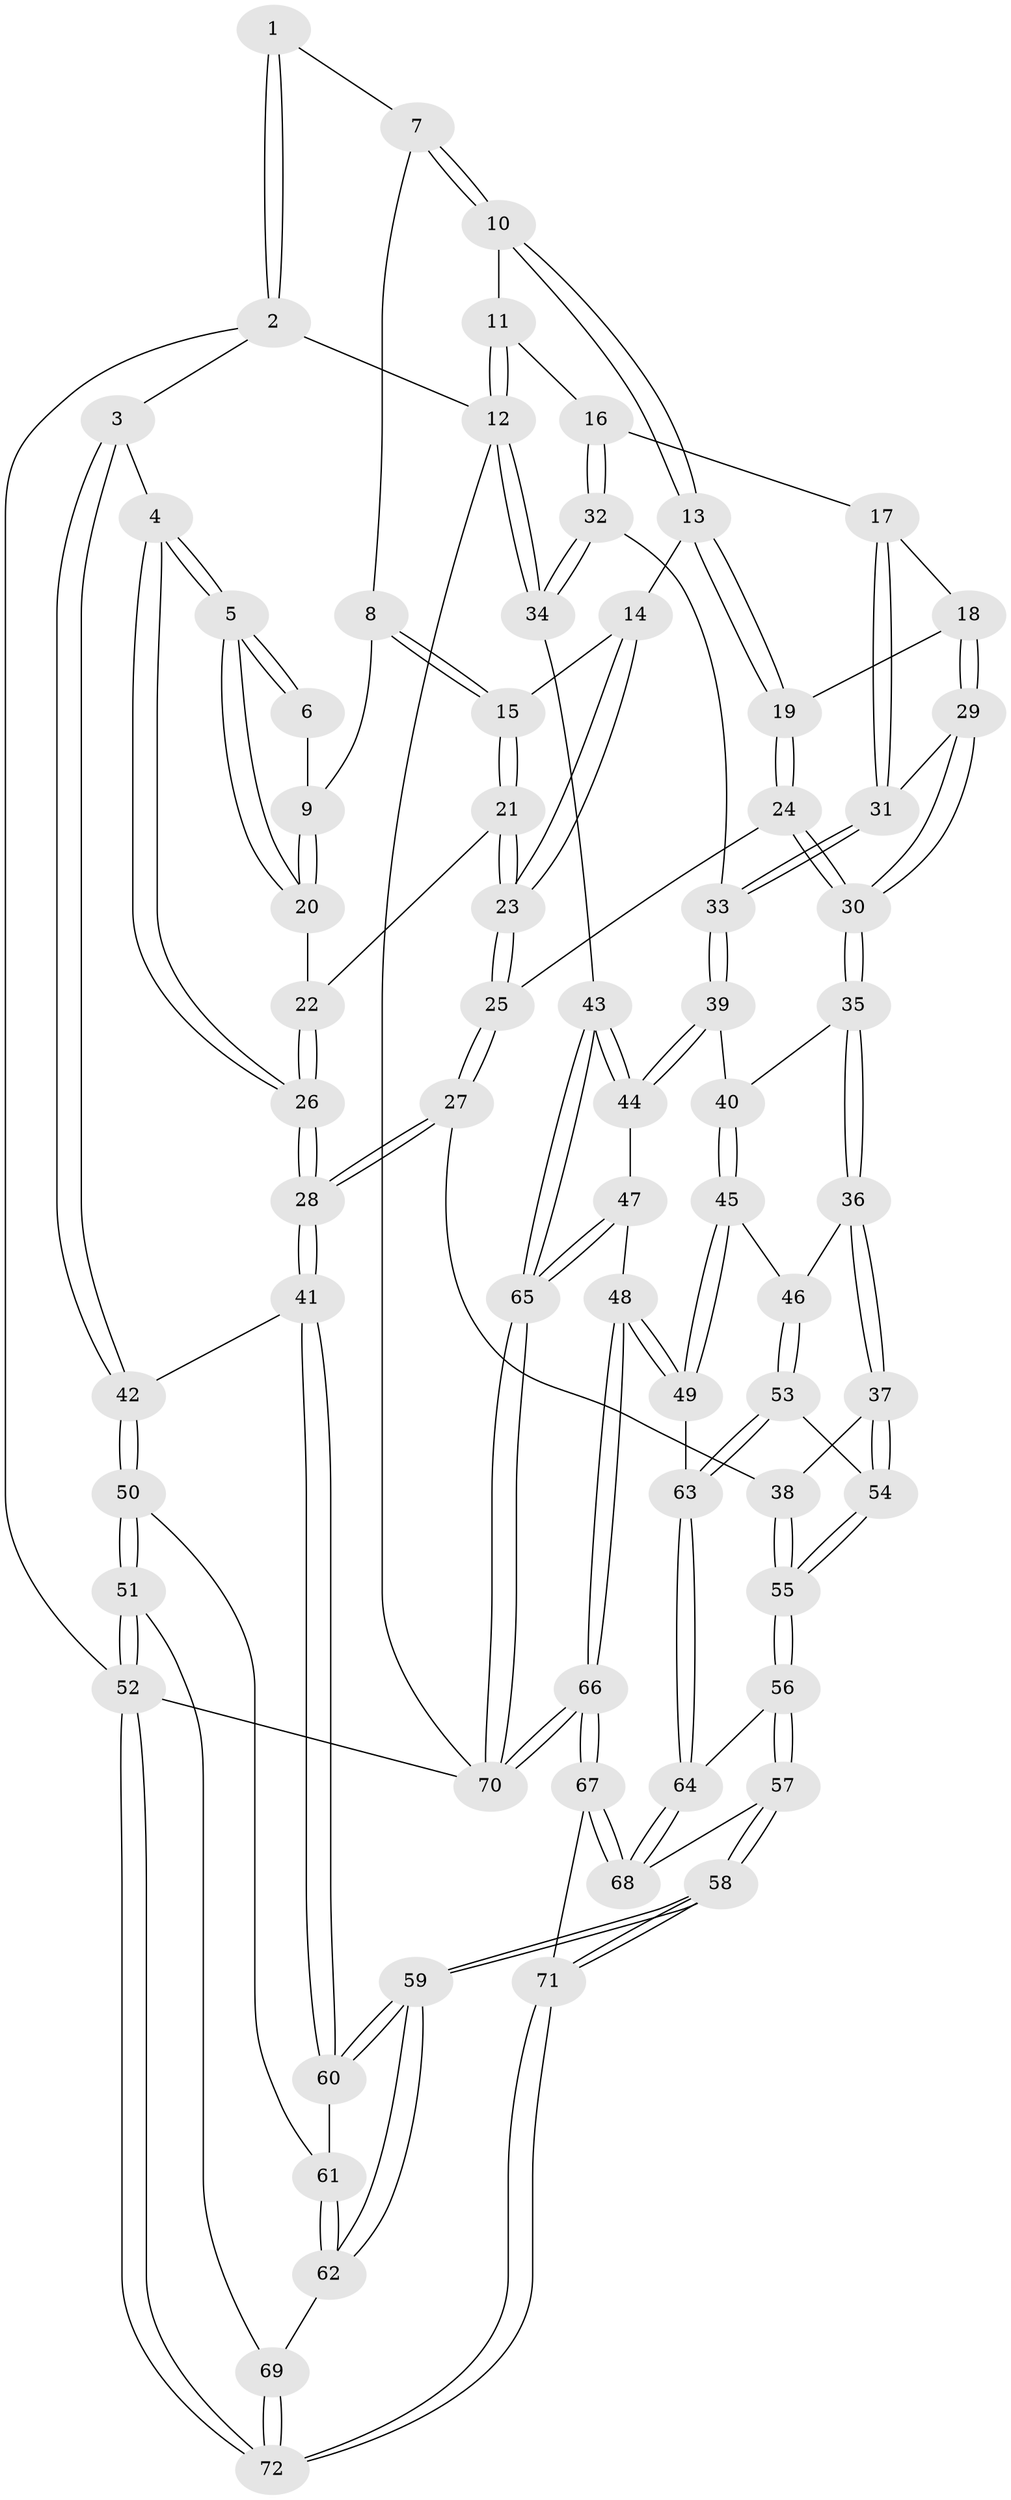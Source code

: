// Generated by graph-tools (version 1.1) at 2025/38/03/09/25 02:38:22]
// undirected, 72 vertices, 177 edges
graph export_dot {
graph [start="1"]
  node [color=gray90,style=filled];
  1 [pos="+0.30999662294893604+0"];
  2 [pos="+0+0"];
  3 [pos="+0+0.07415872108498545"];
  4 [pos="+0.13300028012228712+0.1718857654695389"];
  5 [pos="+0.15100945132249083+0.16747615630339938"];
  6 [pos="+0.2955639976142313+0"];
  7 [pos="+0.5956435157632382+0"];
  8 [pos="+0.34660804654873406+0.09925748905767208"];
  9 [pos="+0.3399417515537693+0.10044554952754392"];
  10 [pos="+0.6178080462365465+0"];
  11 [pos="+0.8007824124566948+0"];
  12 [pos="+1+0"];
  13 [pos="+0.6033084406475906+0.046257298538527385"];
  14 [pos="+0.4850713616209231+0.13536110305934307"];
  15 [pos="+0.41959831168085004+0.14045616614891537"];
  16 [pos="+0.8938528198602341+0.2232465748775323"];
  17 [pos="+0.8892310391287224+0.2239619929262077"];
  18 [pos="+0.6769921136647803+0.22259616891579093"];
  19 [pos="+0.6588351559975691+0.2122353224255405"];
  20 [pos="+0.28033356182691216+0.16014726774957047"];
  21 [pos="+0.3763120056739209+0.21263144199256007"];
  22 [pos="+0.3452827682346422+0.21869438973052582"];
  23 [pos="+0.4517927309626872+0.23908953969450314"];
  24 [pos="+0.5093854502342045+0.3499641726187526"];
  25 [pos="+0.5002801140847379+0.35419974427291895"];
  26 [pos="+0.33391826123978013+0.47979286416645167"];
  27 [pos="+0.3697824467032448+0.5103354117794436"];
  28 [pos="+0.34496287817062904+0.5106420023428921"];
  29 [pos="+0.7334583390057268+0.4160720507223153"];
  30 [pos="+0.7136470098201659+0.44025262285544425"];
  31 [pos="+0.7400630021787171+0.41526624638217563"];
  32 [pos="+1+0.3460924937850027"];
  33 [pos="+0.9396954184653743+0.43872352830255695"];
  34 [pos="+1+0.3476415795614219"];
  35 [pos="+0.6920528995468933+0.5169814999444808"];
  36 [pos="+0.6043507767257151+0.5706700857715209"];
  37 [pos="+0.5072818461410099+0.5556346842613629"];
  38 [pos="+0.3940720723583832+0.5261651913775491"];
  39 [pos="+0.8372225647578051+0.5799743144671328"];
  40 [pos="+0.8068866425459386+0.5853012650077735"];
  41 [pos="+0.33006467227186703+0.5199648319936298"];
  42 [pos="+0+0.4136349263144562"];
  43 [pos="+1+0.6569371475050474"];
  44 [pos="+0.8740715441594522+0.6214210319874095"];
  45 [pos="+0.7382633677305412+0.7391337203352687"];
  46 [pos="+0.6100575560329199+0.5826553300649081"];
  47 [pos="+0.8854148737325538+0.778946242642427"];
  48 [pos="+0.8286432374056921+0.8123782473528192"];
  49 [pos="+0.7440124950127619+0.7795942395123022"];
  50 [pos="+0+0.6507355923493955"];
  51 [pos="+0+0.8119175477709792"];
  52 [pos="+0+1"];
  53 [pos="+0.5925881798151967+0.7818768192703628"];
  54 [pos="+0.5834904064836822+0.7850081534739681"];
  55 [pos="+0.5072895691505998+0.8275423588415247"];
  56 [pos="+0.5046285126756592+0.8333725188919134"];
  57 [pos="+0.442839039971238+0.9026107008564853"];
  58 [pos="+0.38314817261949985+0.9522329505788937"];
  59 [pos="+0.2949348214425344+0.8401090054683068"];
  60 [pos="+0.2850604215515789+0.6042781078296209"];
  61 [pos="+0.08116956074856624+0.7087600308811993"];
  62 [pos="+0.13038858864979125+0.850671087336422"];
  63 [pos="+0.7373560541123683+0.7829757007335397"];
  64 [pos="+0.664345940820669+0.9266540066810852"];
  65 [pos="+1+0.7284834354994525"];
  66 [pos="+0.9258648967042789+1"];
  67 [pos="+0.7466040815097501+1"];
  68 [pos="+0.6669448741534592+0.974124270175754"];
  69 [pos="+0.11307176299169112+0.8748553189492615"];
  70 [pos="+1+1"];
  71 [pos="+0.35679765986563566+1"];
  72 [pos="+0.055625303680675794+1"];
  1 -- 2;
  1 -- 2;
  1 -- 7;
  2 -- 3;
  2 -- 12;
  2 -- 52;
  3 -- 4;
  3 -- 42;
  3 -- 42;
  4 -- 5;
  4 -- 5;
  4 -- 26;
  4 -- 26;
  5 -- 6;
  5 -- 6;
  5 -- 20;
  5 -- 20;
  6 -- 9;
  7 -- 8;
  7 -- 10;
  7 -- 10;
  8 -- 9;
  8 -- 15;
  8 -- 15;
  9 -- 20;
  9 -- 20;
  10 -- 11;
  10 -- 13;
  10 -- 13;
  11 -- 12;
  11 -- 12;
  11 -- 16;
  12 -- 34;
  12 -- 34;
  12 -- 70;
  13 -- 14;
  13 -- 19;
  13 -- 19;
  14 -- 15;
  14 -- 23;
  14 -- 23;
  15 -- 21;
  15 -- 21;
  16 -- 17;
  16 -- 32;
  16 -- 32;
  17 -- 18;
  17 -- 31;
  17 -- 31;
  18 -- 19;
  18 -- 29;
  18 -- 29;
  19 -- 24;
  19 -- 24;
  20 -- 22;
  21 -- 22;
  21 -- 23;
  21 -- 23;
  22 -- 26;
  22 -- 26;
  23 -- 25;
  23 -- 25;
  24 -- 25;
  24 -- 30;
  24 -- 30;
  25 -- 27;
  25 -- 27;
  26 -- 28;
  26 -- 28;
  27 -- 28;
  27 -- 28;
  27 -- 38;
  28 -- 41;
  28 -- 41;
  29 -- 30;
  29 -- 30;
  29 -- 31;
  30 -- 35;
  30 -- 35;
  31 -- 33;
  31 -- 33;
  32 -- 33;
  32 -- 34;
  32 -- 34;
  33 -- 39;
  33 -- 39;
  34 -- 43;
  35 -- 36;
  35 -- 36;
  35 -- 40;
  36 -- 37;
  36 -- 37;
  36 -- 46;
  37 -- 38;
  37 -- 54;
  37 -- 54;
  38 -- 55;
  38 -- 55;
  39 -- 40;
  39 -- 44;
  39 -- 44;
  40 -- 45;
  40 -- 45;
  41 -- 42;
  41 -- 60;
  41 -- 60;
  42 -- 50;
  42 -- 50;
  43 -- 44;
  43 -- 44;
  43 -- 65;
  43 -- 65;
  44 -- 47;
  45 -- 46;
  45 -- 49;
  45 -- 49;
  46 -- 53;
  46 -- 53;
  47 -- 48;
  47 -- 65;
  47 -- 65;
  48 -- 49;
  48 -- 49;
  48 -- 66;
  48 -- 66;
  49 -- 63;
  50 -- 51;
  50 -- 51;
  50 -- 61;
  51 -- 52;
  51 -- 52;
  51 -- 69;
  52 -- 72;
  52 -- 72;
  52 -- 70;
  53 -- 54;
  53 -- 63;
  53 -- 63;
  54 -- 55;
  54 -- 55;
  55 -- 56;
  55 -- 56;
  56 -- 57;
  56 -- 57;
  56 -- 64;
  57 -- 58;
  57 -- 58;
  57 -- 68;
  58 -- 59;
  58 -- 59;
  58 -- 71;
  58 -- 71;
  59 -- 60;
  59 -- 60;
  59 -- 62;
  59 -- 62;
  60 -- 61;
  61 -- 62;
  61 -- 62;
  62 -- 69;
  63 -- 64;
  63 -- 64;
  64 -- 68;
  64 -- 68;
  65 -- 70;
  65 -- 70;
  66 -- 67;
  66 -- 67;
  66 -- 70;
  66 -- 70;
  67 -- 68;
  67 -- 68;
  67 -- 71;
  69 -- 72;
  69 -- 72;
  71 -- 72;
  71 -- 72;
}
